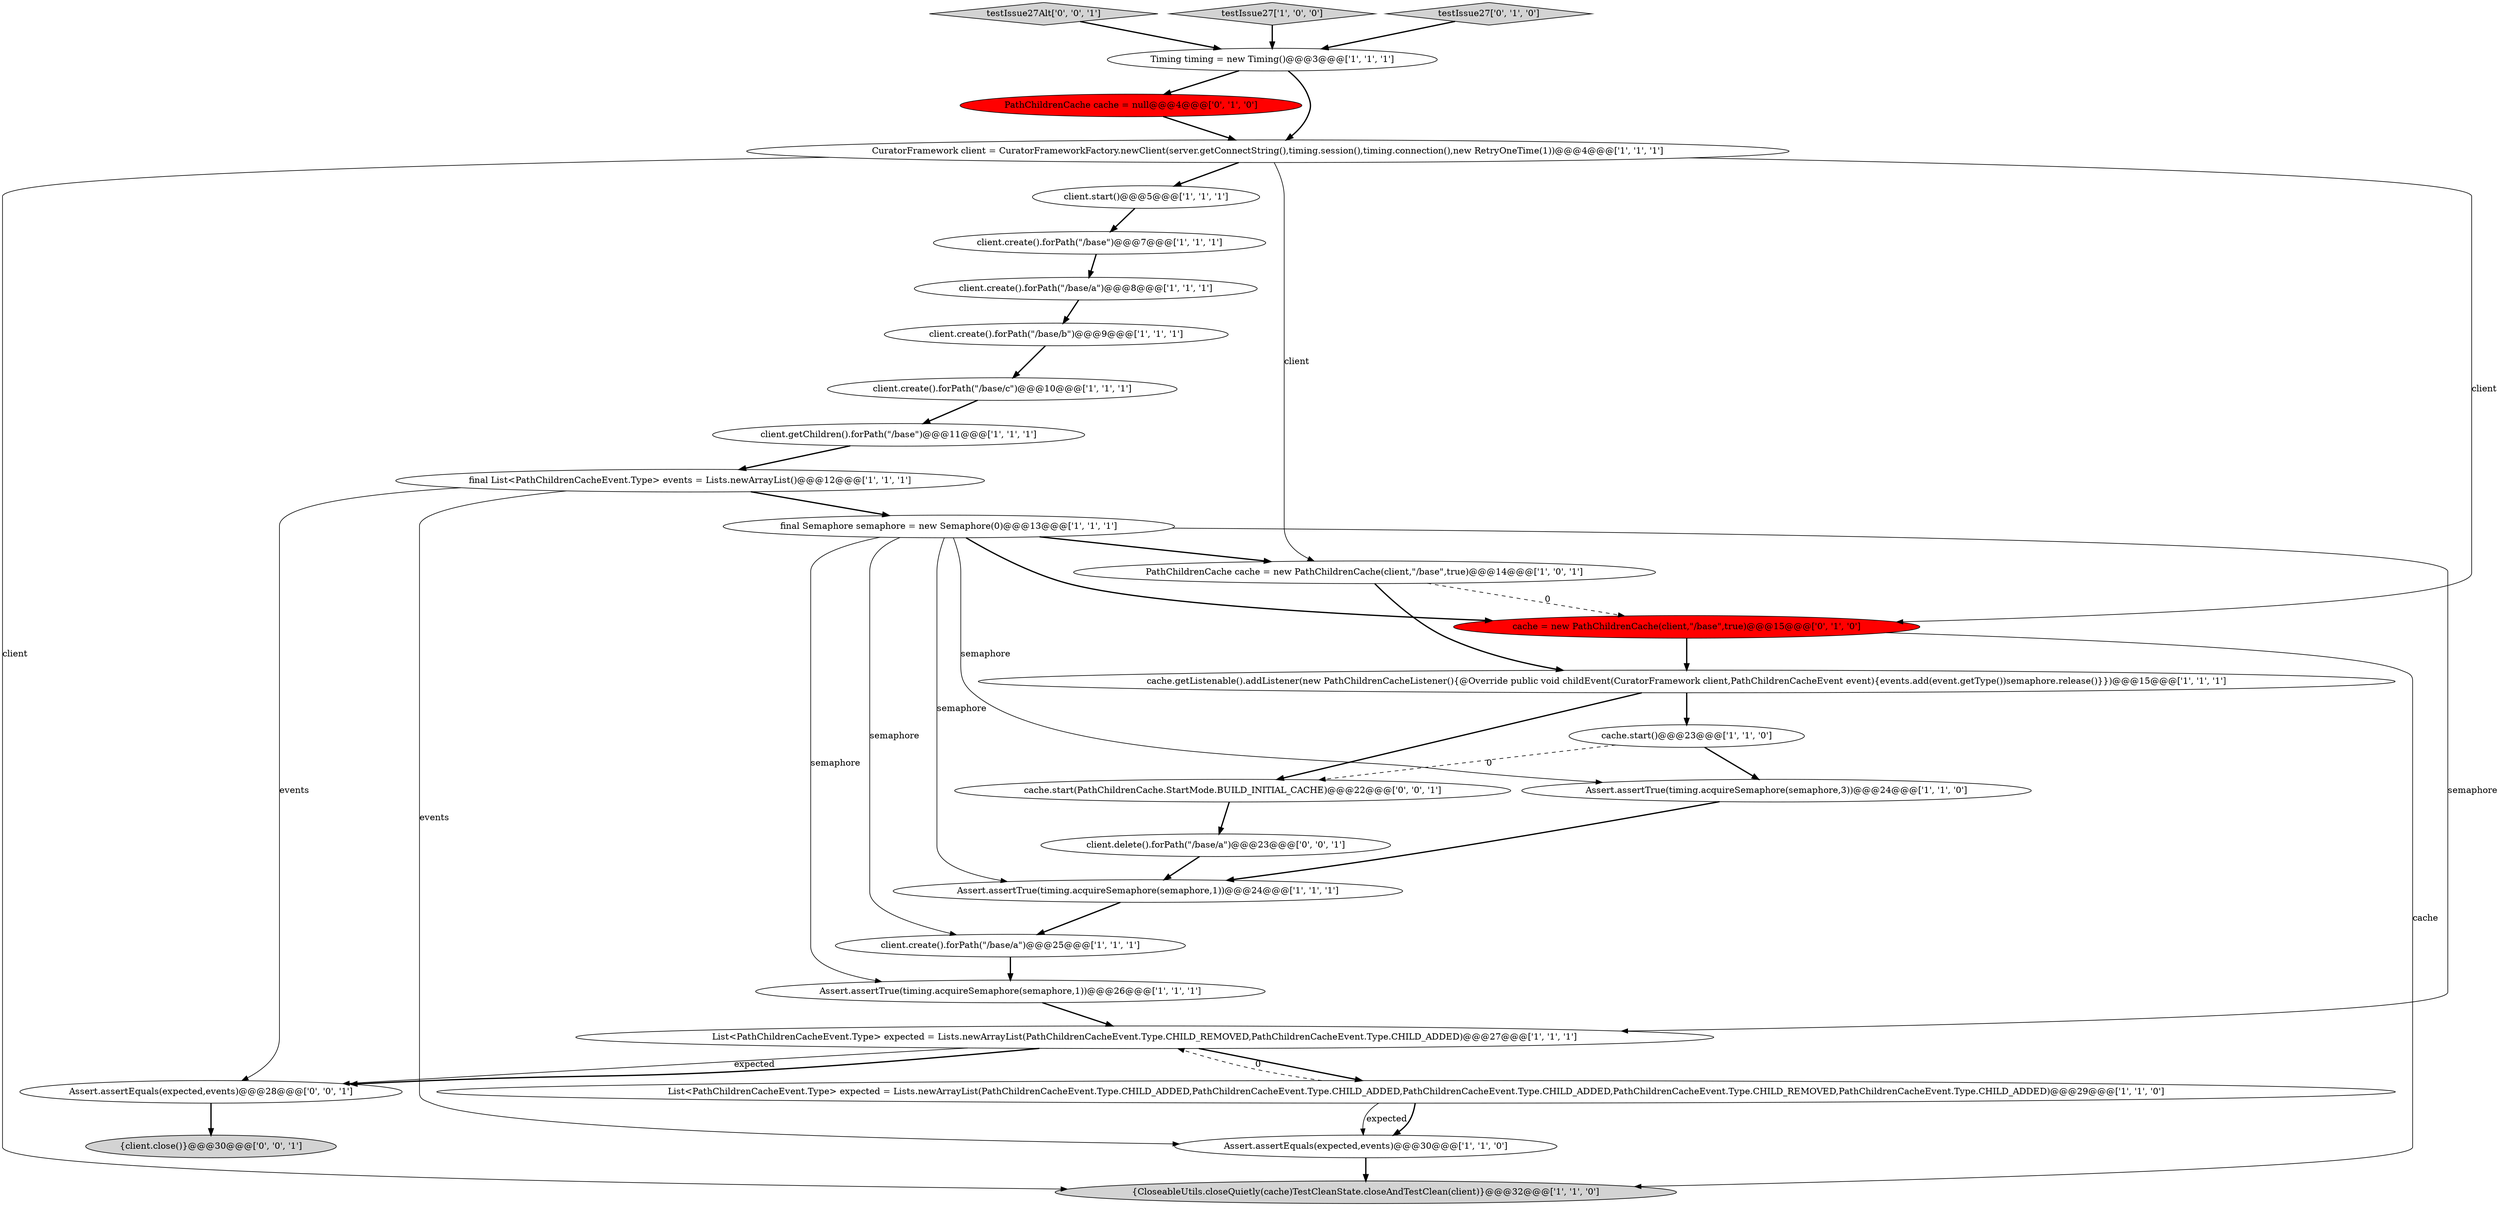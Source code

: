 digraph {
19 [style = filled, label = "client.getChildren().forPath(\"/base\")@@@11@@@['1', '1', '1']", fillcolor = white, shape = ellipse image = "AAA0AAABBB1BBB"];
13 [style = filled, label = "client.create().forPath(\"/base/c\")@@@10@@@['1', '1', '1']", fillcolor = white, shape = ellipse image = "AAA0AAABBB1BBB"];
12 [style = filled, label = "Assert.assertTrue(timing.acquireSemaphore(semaphore,3))@@@24@@@['1', '1', '0']", fillcolor = white, shape = ellipse image = "AAA0AAABBB1BBB"];
9 [style = filled, label = "{CloseableUtils.closeQuietly(cache)TestCleanState.closeAndTestClean(client)}@@@32@@@['1', '1', '0']", fillcolor = lightgray, shape = ellipse image = "AAA0AAABBB1BBB"];
21 [style = filled, label = "client.start()@@@5@@@['1', '1', '1']", fillcolor = white, shape = ellipse image = "AAA0AAABBB1BBB"];
27 [style = filled, label = "client.delete().forPath(\"/base/a\")@@@23@@@['0', '0', '1']", fillcolor = white, shape = ellipse image = "AAA0AAABBB3BBB"];
4 [style = filled, label = "Assert.assertTrue(timing.acquireSemaphore(semaphore,1))@@@24@@@['1', '1', '1']", fillcolor = white, shape = ellipse image = "AAA0AAABBB1BBB"];
1 [style = filled, label = "client.create().forPath(\"/base\")@@@7@@@['1', '1', '1']", fillcolor = white, shape = ellipse image = "AAA0AAABBB1BBB"];
8 [style = filled, label = "List<PathChildrenCacheEvent.Type> expected = Lists.newArrayList(PathChildrenCacheEvent.Type.CHILD_REMOVED,PathChildrenCacheEvent.Type.CHILD_ADDED)@@@27@@@['1', '1', '1']", fillcolor = white, shape = ellipse image = "AAA0AAABBB1BBB"];
24 [style = filled, label = "PathChildrenCache cache = null@@@4@@@['0', '1', '0']", fillcolor = red, shape = ellipse image = "AAA1AAABBB2BBB"];
6 [style = filled, label = "final List<PathChildrenCacheEvent.Type> events = Lists.newArrayList()@@@12@@@['1', '1', '1']", fillcolor = white, shape = ellipse image = "AAA0AAABBB1BBB"];
11 [style = filled, label = "final Semaphore semaphore = new Semaphore(0)@@@13@@@['1', '1', '1']", fillcolor = white, shape = ellipse image = "AAA0AAABBB1BBB"];
15 [style = filled, label = "Assert.assertTrue(timing.acquireSemaphore(semaphore,1))@@@26@@@['1', '1', '1']", fillcolor = white, shape = ellipse image = "AAA0AAABBB1BBB"];
29 [style = filled, label = "testIssue27Alt['0', '0', '1']", fillcolor = lightgray, shape = diamond image = "AAA0AAABBB3BBB"];
10 [style = filled, label = "List<PathChildrenCacheEvent.Type> expected = Lists.newArrayList(PathChildrenCacheEvent.Type.CHILD_ADDED,PathChildrenCacheEvent.Type.CHILD_ADDED,PathChildrenCacheEvent.Type.CHILD_ADDED,PathChildrenCacheEvent.Type.CHILD_REMOVED,PathChildrenCacheEvent.Type.CHILD_ADDED)@@@29@@@['1', '1', '0']", fillcolor = white, shape = ellipse image = "AAA0AAABBB1BBB"];
2 [style = filled, label = "testIssue27['1', '0', '0']", fillcolor = lightgray, shape = diamond image = "AAA0AAABBB1BBB"];
28 [style = filled, label = "{client.close()}@@@30@@@['0', '0', '1']", fillcolor = lightgray, shape = ellipse image = "AAA0AAABBB3BBB"];
7 [style = filled, label = "client.create().forPath(\"/base/a\")@@@25@@@['1', '1', '1']", fillcolor = white, shape = ellipse image = "AAA0AAABBB1BBB"];
14 [style = filled, label = "Timing timing = new Timing()@@@3@@@['1', '1', '1']", fillcolor = white, shape = ellipse image = "AAA0AAABBB1BBB"];
26 [style = filled, label = "Assert.assertEquals(expected,events)@@@28@@@['0', '0', '1']", fillcolor = white, shape = ellipse image = "AAA0AAABBB3BBB"];
0 [style = filled, label = "client.create().forPath(\"/base/a\")@@@8@@@['1', '1', '1']", fillcolor = white, shape = ellipse image = "AAA0AAABBB1BBB"];
18 [style = filled, label = "cache.getListenable().addListener(new PathChildrenCacheListener(){@Override public void childEvent(CuratorFramework client,PathChildrenCacheEvent event){events.add(event.getType())semaphore.release()}})@@@15@@@['1', '1', '1']", fillcolor = white, shape = ellipse image = "AAA0AAABBB1BBB"];
20 [style = filled, label = "cache.start()@@@23@@@['1', '1', '0']", fillcolor = white, shape = ellipse image = "AAA0AAABBB1BBB"];
5 [style = filled, label = "Assert.assertEquals(expected,events)@@@30@@@['1', '1', '0']", fillcolor = white, shape = ellipse image = "AAA0AAABBB1BBB"];
23 [style = filled, label = "testIssue27['0', '1', '0']", fillcolor = lightgray, shape = diamond image = "AAA0AAABBB2BBB"];
25 [style = filled, label = "cache.start(PathChildrenCache.StartMode.BUILD_INITIAL_CACHE)@@@22@@@['0', '0', '1']", fillcolor = white, shape = ellipse image = "AAA0AAABBB3BBB"];
16 [style = filled, label = "CuratorFramework client = CuratorFrameworkFactory.newClient(server.getConnectString(),timing.session(),timing.connection(),new RetryOneTime(1))@@@4@@@['1', '1', '1']", fillcolor = white, shape = ellipse image = "AAA0AAABBB1BBB"];
17 [style = filled, label = "PathChildrenCache cache = new PathChildrenCache(client,\"/base\",true)@@@14@@@['1', '0', '1']", fillcolor = white, shape = ellipse image = "AAA0AAABBB1BBB"];
3 [style = filled, label = "client.create().forPath(\"/base/b\")@@@9@@@['1', '1', '1']", fillcolor = white, shape = ellipse image = "AAA0AAABBB1BBB"];
22 [style = filled, label = "cache = new PathChildrenCache(client,\"/base\",true)@@@15@@@['0', '1', '0']", fillcolor = red, shape = ellipse image = "AAA1AAABBB2BBB"];
14->16 [style = bold, label=""];
0->3 [style = bold, label=""];
14->24 [style = bold, label=""];
8->10 [style = bold, label=""];
8->26 [style = solid, label="expected"];
10->8 [style = dashed, label="0"];
11->8 [style = solid, label="semaphore"];
5->9 [style = bold, label=""];
22->9 [style = solid, label="cache"];
11->12 [style = solid, label="semaphore"];
6->26 [style = solid, label="events"];
11->4 [style = solid, label="semaphore"];
11->15 [style = solid, label="semaphore"];
11->7 [style = solid, label="semaphore"];
6->5 [style = solid, label="events"];
1->0 [style = bold, label=""];
19->6 [style = bold, label=""];
4->7 [style = bold, label=""];
10->5 [style = solid, label="expected"];
23->14 [style = bold, label=""];
25->27 [style = bold, label=""];
24->16 [style = bold, label=""];
16->9 [style = solid, label="client"];
18->20 [style = bold, label=""];
27->4 [style = bold, label=""];
13->19 [style = bold, label=""];
22->18 [style = bold, label=""];
10->5 [style = bold, label=""];
12->4 [style = bold, label=""];
16->17 [style = solid, label="client"];
20->25 [style = dashed, label="0"];
16->21 [style = bold, label=""];
6->11 [style = bold, label=""];
2->14 [style = bold, label=""];
21->1 [style = bold, label=""];
20->12 [style = bold, label=""];
29->14 [style = bold, label=""];
18->25 [style = bold, label=""];
11->22 [style = bold, label=""];
3->13 [style = bold, label=""];
11->17 [style = bold, label=""];
7->15 [style = bold, label=""];
26->28 [style = bold, label=""];
15->8 [style = bold, label=""];
16->22 [style = solid, label="client"];
17->18 [style = bold, label=""];
8->26 [style = bold, label=""];
17->22 [style = dashed, label="0"];
}
